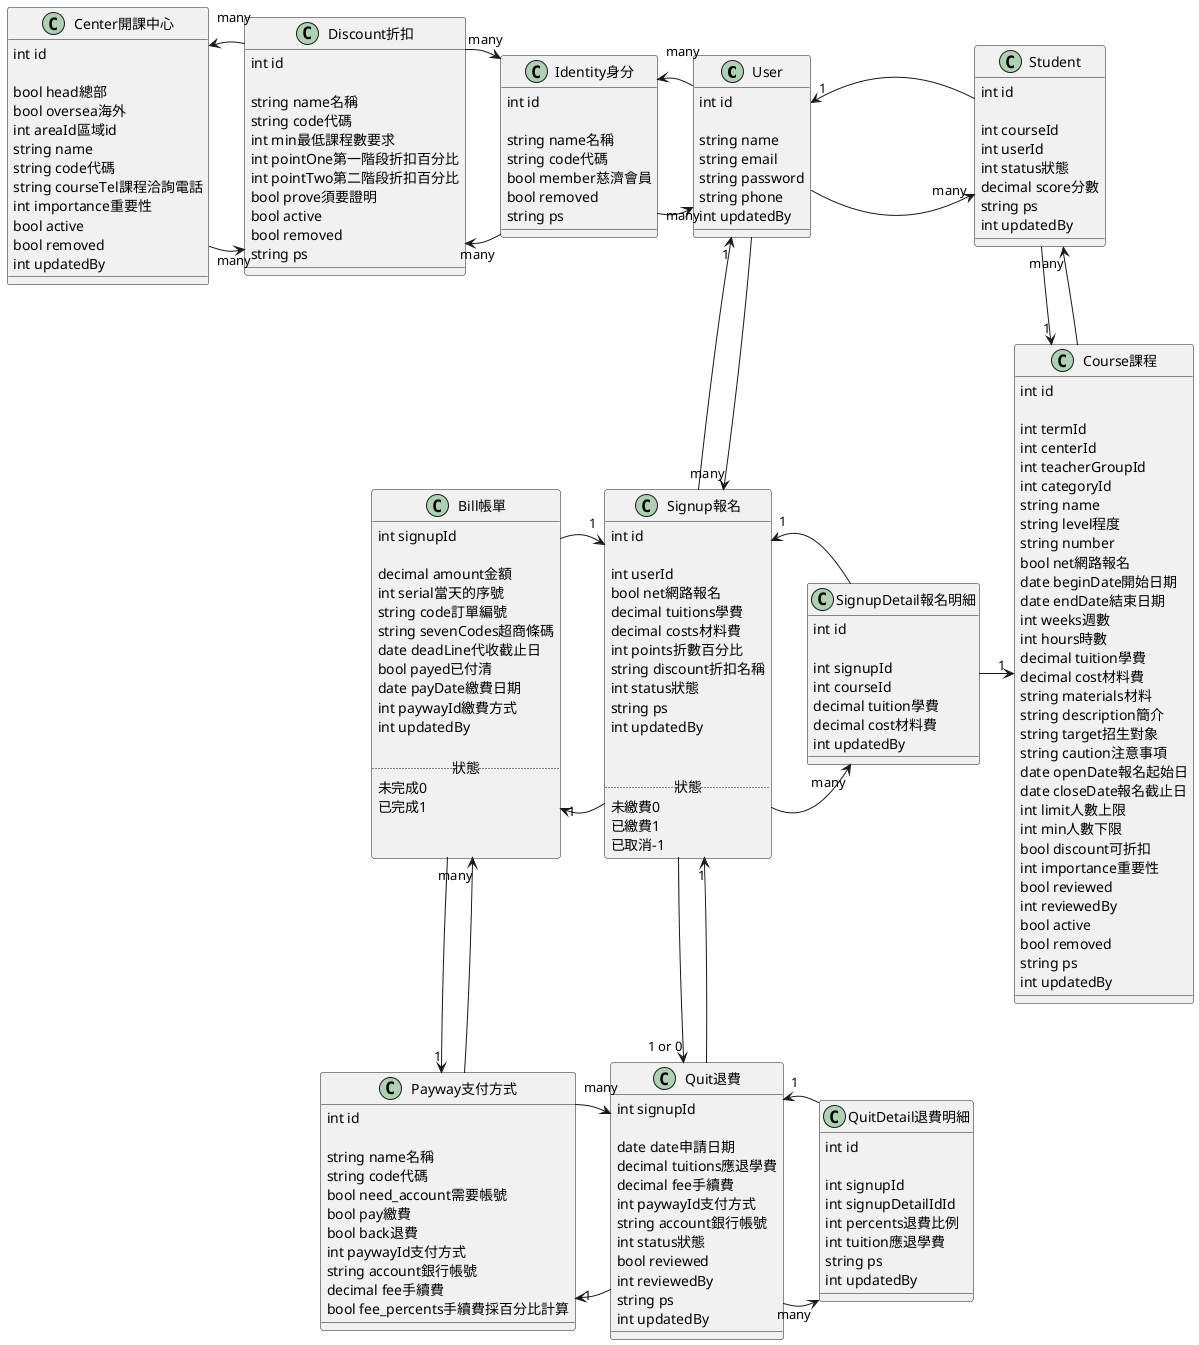 @startuml

class User {
  int id

  string name
  string email
  string password
  string phone
  int updatedBy

  
}
class Signup報名 {
    int id

    int userId
    bool net網路報名
    decimal tuitions學費
    decimal costs材料費
    int points折數百分比
    string discount折扣名稱
    int status狀態
    string ps
    int updatedBy


    .. 狀態 ..
    未繳費0
    已繳費1
    已取消-1
}

class SignupDetail報名明細 {
    int id

    int signupId
    int courseId
    decimal tuition學費
    decimal cost材料費
    int updatedBy
}

class Course課程{
    int id

    int termId
    int centerId
    int teacherGroupId
    int categoryId
    string name
    string level程度
    string number
    bool net網路報名
    date beginDate開始日期
    date endDate結束日期
    int weeks週數
    int hours時數
    decimal tuition學費
    decimal cost材料費
    string materials材料
    string description簡介
    string target招生對象
    string caution注意事項 
    date openDate報名起始日
    date closeDate報名截止日
    int limit人數上限
    int min人數下限
    bool discount可折扣
    int importance重要性
    bool reviewed
    int reviewedBy
    bool active
    bool removed
    string ps
    int updatedBy
}

class Student {
    int id

    int courseId
    int userId
    int status狀態
    decimal score分數
    string ps
    int updatedBy
    
}

class Bill帳單 {
    int signupId

    decimal amount金額
    int serial當天的序號
    string code訂單編號
    string sevenCodes超商條碼
    date deadLine代收截止日
    bool payed已付清
    date payDate繳費日期
    int paywayId繳費方式
    int updatedBy

    .. 狀態 ..
    未完成0
    已完成1


}

class Quit退費 {
    int signupId

    date date申請日期
    decimal tuitions應退學費
    decimal fee手續費
    int paywayId支付方式
    string account銀行帳號
    int status狀態
    bool reviewed
    int reviewedBy
    string ps
    int updatedBy


}

class QuitDetail退費明細 {
    int id

    int signupId
    int signupDetailIdId
    int percents退費比例
    int tuition應退學費
    string ps
    int updatedBy


}

class Payway支付方式 {
    int id

    string name名稱
    string code代碼
    bool need_account需要帳號
    bool pay繳費
    bool back退費
    int paywayId支付方式
    string account銀行帳號
    decimal fee手續費
    bool fee_percents手續費採百分比計算


}

class Discount折扣 {
    int id

    string name名稱
    string code代碼
    int min最低課程數要求
    int pointOne第一階段折扣百分比
    int pointTwo第二階段折扣百分比
    bool prove須要證明
    bool active
    bool removed
    string ps


}

class Identity身分 {
    int id

    string name名稱
    string code代碼
    bool member慈濟會員
    bool removed
    string ps


}

class Center開課中心 {
    int id

    bool head總部
    bool oversea海外
    int areaId區域id
    string name
    string code代碼
    string courseTel課程洽詢電話
    int importance重要性
    bool active
    bool removed
    int updatedBy
}

Signup報名 -up-> "1" User 
User -down-> "many" Signup報名

Signup報名 -right-> "many" SignupDetail報名明細
SignupDetail報名明細 -left-> "1" Signup報名


SignupDetail報名明細 -right-> "1" Course課程

User -right-> "many" Student
Student -left-> "1" User

Student -down-> "1" Course課程
Course課程 -up-> "many" Student

Signup報名 -left-> "1" Bill帳單 
Bill帳單 -right->"1" Signup報名

Signup報名 -down-> "1 or 0" Quit退費
Quit退費 -up->"1" Signup報名


Quit退費 -left->"1" Payway支付方式
Payway支付方式 -right-> "many" Quit退費

Quit退費 -right-> "many" QuitDetail退費明細
QuitDetail退費明細 -left-> "1" Quit退費

Bill帳單 -down->"1" Payway支付方式
Payway支付方式 -up-> "many" Bill帳單

Center開課中心 -right->"many" Discount折扣
Discount折扣 -left-> "many" Center開課中心

Identity身分 -left->"many" Discount折扣
Discount折扣 -> "many" Identity身分

Identity身分 -right->"many" User
User -> "many" Identity身分




@enduml    